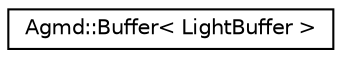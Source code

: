 digraph "Graphical Class Hierarchy"
{
  edge [fontname="Helvetica",fontsize="10",labelfontname="Helvetica",labelfontsize="10"];
  node [fontname="Helvetica",fontsize="10",shape=record];
  rankdir="LR";
  Node1 [label="Agmd::Buffer\< LightBuffer \>",height=0.2,width=0.4,color="black", fillcolor="white", style="filled",URL="$class_agmd_1_1_buffer.html"];
}
